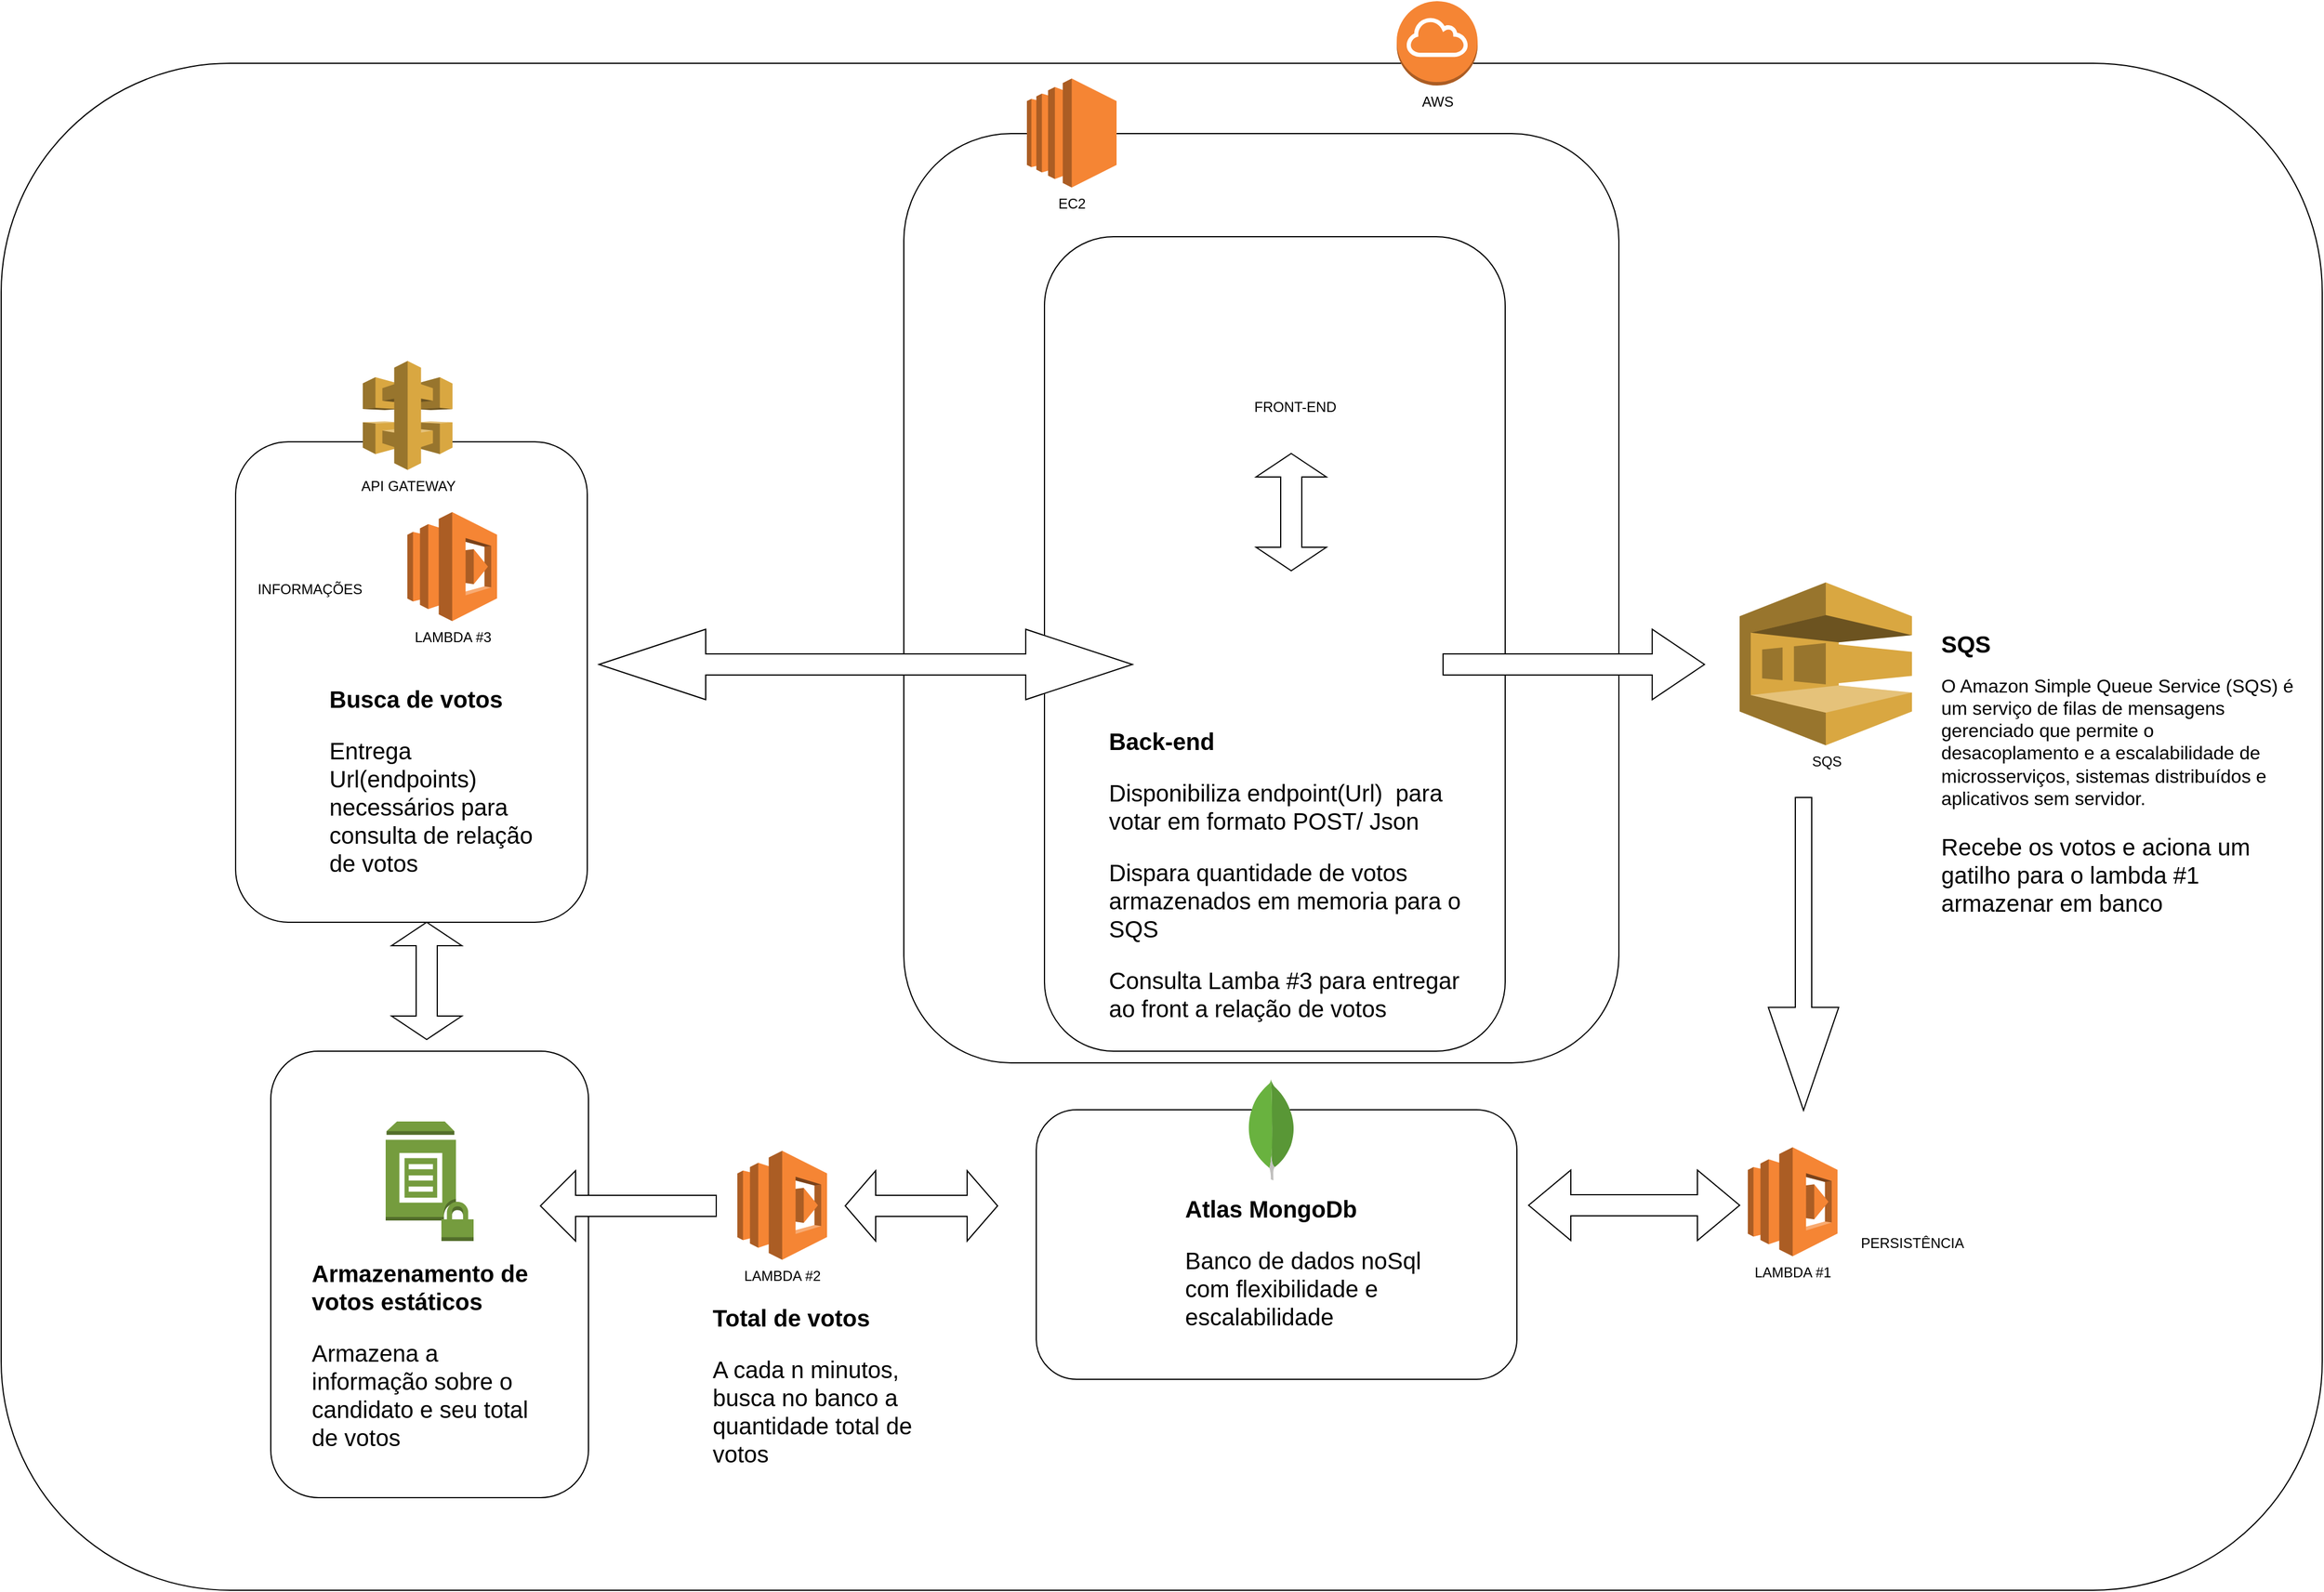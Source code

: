<mxfile version="10.6.3" type="github"><diagram name="Page-1" id="75ae5057-2f1f-a65a-41a6-c58fb5237df7"><mxGraphModel dx="3078" dy="1728" grid="1" gridSize="10" guides="1" tooltips="1" connect="1" arrows="1" fold="1" page="1" pageScale="1" pageWidth="1100" pageHeight="850" background="#ffffff" math="0" shadow="0"><root><mxCell id="0"/><mxCell id="1" parent="0"/><mxCell id="RgPWnTaLF7WgQWW5yceH-1" value="" style="rounded=1;whiteSpace=wrap;html=1;" parent="1" vertex="1"><mxGeometry x="-1200" y="7" width="1980" height="1303" as="geometry"/></mxCell><mxCell id="RgPWnTaLF7WgQWW5yceH-2" value="AWS" style="outlineConnect=0;dashed=0;verticalLabelPosition=bottom;verticalAlign=top;align=center;html=1;shape=mxgraph.aws3.internet_gateway;fillColor=#F58534;gradientColor=none;" parent="1" vertex="1"><mxGeometry x="-9.5" y="-46" width="69" height="72" as="geometry"/></mxCell><mxCell id="RgPWnTaLF7WgQWW5yceH-4" value="" style="rounded=1;whiteSpace=wrap;html=1;" parent="1" vertex="1"><mxGeometry x="-430" y="67" width="610" height="793" as="geometry"/></mxCell><mxCell id="RgPWnTaLF7WgQWW5yceH-3" value="EC2&lt;br&gt;" style="outlineConnect=0;dashed=0;verticalLabelPosition=bottom;verticalAlign=top;align=center;html=1;shape=mxgraph.aws3.ec2;fillColor=#F58534;gradientColor=none;" parent="1" vertex="1"><mxGeometry x="-325" y="20" width="76.5" height="93" as="geometry"/></mxCell><mxCell id="RgPWnTaLF7WgQWW5yceH-11" value="SQS" style="outlineConnect=0;dashed=0;verticalLabelPosition=bottom;verticalAlign=top;align=center;html=1;shape=mxgraph.aws3.sqs;fillColor=#D9A741;gradientColor=none;labelBackgroundColor=none;" parent="1" vertex="1"><mxGeometry x="283" y="450" width="147" height="139" as="geometry"/></mxCell><mxCell id="RgPWnTaLF7WgQWW5yceH-12" value="" style="shape=singleArrow;whiteSpace=wrap;html=1;labelBackgroundColor=none;arrowWidth=0.233;arrowSize=0.329;rotation=90;" parent="1" vertex="1"><mxGeometry x="204" y="737" width="267" height="60" as="geometry"/></mxCell><mxCell id="RgPWnTaLF7WgQWW5yceH-16" value="LAMBDA #1" style="outlineConnect=0;dashed=0;verticalLabelPosition=bottom;verticalAlign=top;align=center;html=1;shape=mxgraph.aws3.lambda;fillColor=#F58534;gradientColor=none;labelBackgroundColor=none;" parent="1" vertex="1"><mxGeometry x="290" y="932" width="76.5" height="93" as="geometry"/></mxCell><mxCell id="RgPWnTaLF7WgQWW5yceH-26" value="" style="shape=doubleArrow;whiteSpace=wrap;html=1;" parent="1" vertex="1"><mxGeometry x="103" y="951.5" width="180" height="60" as="geometry"/></mxCell><mxCell id="RgPWnTaLF7WgQWW5yceH-28" value="PERSISTÊNCIA&#10;&#10;" style="shape=image;imageAspect=0;aspect=fixed;verticalLabelPosition=bottom;verticalAlign=top;image=https://cdn-images-1.medium.com/max/2400/1*gViWI8dDXWcBkRdDP_CpQQ.png;labelBackgroundColor=none;labelBorderColor=none;whiteSpace=wrap;" parent="1" vertex="1"><mxGeometry x="384.5" y="963.5" width="91" height="36" as="geometry"/></mxCell><mxCell id="RgPWnTaLF7WgQWW5yceH-34" value="" style="rounded=1;whiteSpace=wrap;html=1;" parent="1" vertex="1"><mxGeometry x="-310" y="155" width="393" height="695" as="geometry"/></mxCell><mxCell id="RgPWnTaLF7WgQWW5yceH-35" value="" style="shape=image;html=1;verticalAlign=top;verticalLabelPosition=bottom;labelBackgroundColor=#ffffff;imageAspect=0;aspect=fixed;image=https://cdn4.iconfinder.com/data/icons/logos-and-brands/512/97_Docker_logo_logos-128.png" parent="1" vertex="1"><mxGeometry x="-189" y="90.5" width="128" height="128" as="geometry"/></mxCell><mxCell id="RgPWnTaLF7WgQWW5yceH-36" value="" style="rounded=1;whiteSpace=wrap;html=1;" parent="1" vertex="1"><mxGeometry x="-317" y="900" width="410" height="230" as="geometry"/></mxCell><mxCell id="RgPWnTaLF7WgQWW5yceH-9" value="FRONT-END&#10;" style="shape=image;imageAspect=0;aspect=fixed;verticalLabelPosition=bottom;verticalAlign=top;image=https://www.fullstackpython.com/img/logos/vuejs-wide.png;" parent="1" vertex="1"><mxGeometry x="-168" y="235.5" width="144" height="51" as="geometry"/></mxCell><mxCell id="RgPWnTaLF7WgQWW5yceH-20" value="" style="dashed=0;outlineConnect=0;html=1;align=center;labelPosition=center;verticalLabelPosition=bottom;verticalAlign=top;shape=mxgraph.weblogos.mongodb;labelBackgroundColor=none;" parent="1" vertex="1"><mxGeometry x="-137" y="874" width="41.2" height="86.2" as="geometry"/></mxCell><mxCell id="RgPWnTaLF7WgQWW5yceH-40" value="" style="shape=doubleArrow;direction=south;whiteSpace=wrap;html=1;labelBackgroundColor=none;" parent="1" vertex="1"><mxGeometry x="-129.5" y="340" width="60" height="100" as="geometry"/></mxCell><mxCell id="RgPWnTaLF7WgQWW5yceH-8" value="" style="shape=image;imageAspect=0;aspect=fixed;verticalLabelPosition=bottom;verticalAlign=top;image=https://cdn-images-1.medium.com/max/2400/1*gViWI8dDXWcBkRdDP_CpQQ.png;labelBackgroundColor=none;labelBorderColor=none;whiteSpace=wrap;" parent="1" vertex="1"><mxGeometry x="-210" y="476" width="221" height="87" as="geometry"/></mxCell><mxCell id="RgPWnTaLF7WgQWW5yceH-10" value="" style="shape=singleArrow;whiteSpace=wrap;html=1;labelBackgroundColor=none;" parent="1" vertex="1"><mxGeometry x="30" y="490" width="223" height="60" as="geometry"/></mxCell><mxCell id="RgPWnTaLF7WgQWW5yceH-51" value="" style="rounded=1;whiteSpace=wrap;html=1;labelBackgroundColor=none;" parent="1" vertex="1"><mxGeometry x="-1000" y="330" width="300" height="410" as="geometry"/></mxCell><mxCell id="RgPWnTaLF7WgQWW5yceH-50" value="API GATEWAY" style="outlineConnect=0;dashed=0;verticalLabelPosition=bottom;verticalAlign=top;align=center;html=1;shape=mxgraph.aws3.api_gateway;fillColor=#D9A741;gradientColor=none;labelBackgroundColor=none;" parent="1" vertex="1"><mxGeometry x="-891.5" y="261" width="76.5" height="93" as="geometry"/></mxCell><mxCell id="RgPWnTaLF7WgQWW5yceH-48" value="LAMBDA #3&lt;br&gt;" style="outlineConnect=0;dashed=0;verticalLabelPosition=bottom;verticalAlign=top;align=center;html=1;shape=mxgraph.aws3.lambda;fillColor=#F58534;gradientColor=none;labelBackgroundColor=none;" parent="1" vertex="1"><mxGeometry x="-853.5" y="390" width="76.5" height="93" as="geometry"/></mxCell><mxCell id="RgPWnTaLF7WgQWW5yceH-49" value="INFORMAÇÕES&#10;" style="shape=image;imageAspect=0;aspect=fixed;verticalLabelPosition=bottom;verticalAlign=top;image=https://cdn-images-1.medium.com/max/2400/1*gViWI8dDXWcBkRdDP_CpQQ.png;labelBackgroundColor=none;labelBorderColor=none;whiteSpace=wrap;" parent="1" vertex="1"><mxGeometry x="-982.5" y="406" width="91" height="36" as="geometry"/></mxCell><mxCell id="RgPWnTaLF7WgQWW5yceH-57" value="" style="shape=doubleArrow;whiteSpace=wrap;html=1;" parent="1" vertex="1"><mxGeometry x="-690" y="490" width="455" height="60" as="geometry"/></mxCell><mxCell id="bPVbAVGxT-dvNsAfqX5w-3" value="" style="rounded=1;whiteSpace=wrap;html=1;labelBackgroundColor=none;" parent="1" vertex="1"><mxGeometry x="-970" y="850" width="271" height="381" as="geometry"/></mxCell><mxCell id="bPVbAVGxT-dvNsAfqX5w-5" value="" style="shape=doubleArrow;direction=south;whiteSpace=wrap;html=1;" parent="1" vertex="1"><mxGeometry x="-867" y="740" width="60" height="100" as="geometry"/></mxCell><mxCell id="bPVbAVGxT-dvNsAfqX5w-6" value="" style="outlineConnect=0;dashed=0;verticalLabelPosition=bottom;verticalAlign=top;align=center;html=1;shape=mxgraph.aws3.parameter_store;fillColor=#759C3E;gradientColor=none;" parent="1" vertex="1"><mxGeometry x="-872" y="910" width="75" height="102" as="geometry"/></mxCell><mxCell id="bPVbAVGxT-dvNsAfqX5w-7" value="LAMBDA #2&lt;br&gt;&lt;br&gt;" style="outlineConnect=0;dashed=0;verticalLabelPosition=bottom;verticalAlign=top;align=center;html=1;shape=mxgraph.aws3.lambda;fillColor=#F58534;gradientColor=none;labelBackgroundColor=none;" parent="1" vertex="1"><mxGeometry x="-572" y="935" width="76.5" height="93" as="geometry"/></mxCell><mxCell id="bPVbAVGxT-dvNsAfqX5w-8" value="" style="shape=doubleArrow;whiteSpace=wrap;html=1;" parent="1" vertex="1"><mxGeometry x="-480" y="952" width="130" height="60" as="geometry"/></mxCell><mxCell id="bPVbAVGxT-dvNsAfqX5w-10" value="" style="shape=image;imageAspect=0;aspect=fixed;verticalLabelPosition=bottom;verticalAlign=top;image=https://cdn-images-1.medium.com/max/2400/1*gViWI8dDXWcBkRdDP_CpQQ.png;labelBackgroundColor=none;labelBorderColor=none;whiteSpace=wrap;" parent="1" vertex="1"><mxGeometry x="-579.5" y="874" width="91" height="36" as="geometry"/></mxCell><mxCell id="bPVbAVGxT-dvNsAfqX5w-12" value="&lt;h1 style=&quot;font-size: 20px&quot;&gt;Total de votos&lt;/h1&gt;&lt;p style=&quot;font-size: 20px&quot;&gt;&lt;font style=&quot;font-size: 20px&quot;&gt;A cada n minutos, busca no banco a quantidade total de votos&lt;/font&gt;&lt;br&gt;&lt;/p&gt;" style="text;html=1;strokeColor=none;fillColor=none;spacing=5;spacingTop=-20;whiteSpace=wrap;overflow=hidden;rounded=0;" parent="1" vertex="1"><mxGeometry x="-598.5" y="1063" width="181" height="160" as="geometry"/></mxCell><mxCell id="bPVbAVGxT-dvNsAfqX5w-13" value="&lt;h1 style=&quot;font-size: 20px&quot;&gt;Armazenamento de votos estáticos&lt;/h1&gt;&lt;p style=&quot;font-size: 20px&quot;&gt;&lt;font style=&quot;font-size: 20px&quot;&gt;Armazena a informação sobre o candidato e seu total de votos&lt;/font&gt;&lt;br&gt;&lt;/p&gt;" style="text;html=1;strokeColor=none;fillColor=none;spacing=5;spacingTop=-20;whiteSpace=wrap;overflow=hidden;rounded=0;" parent="1" vertex="1"><mxGeometry x="-940" y="1025" width="216" height="185" as="geometry"/></mxCell><mxCell id="bPVbAVGxT-dvNsAfqX5w-14" value="&lt;h1 style=&quot;font-size: 20px&quot;&gt;Busca de votos&lt;/h1&gt;&lt;p style=&quot;font-size: 20px&quot;&gt;&lt;font style=&quot;font-size: 20px&quot;&gt;Entrega Url(endpoints) necessários para consulta de relação de votos&lt;/font&gt;&lt;br&gt;&lt;/p&gt;" style="text;html=1;strokeColor=none;fillColor=none;spacing=5;spacingTop=-20;whiteSpace=wrap;overflow=hidden;rounded=0;" parent="1" vertex="1"><mxGeometry x="-925" y="535" width="185" height="175" as="geometry"/></mxCell><mxCell id="bPVbAVGxT-dvNsAfqX5w-16" value="&lt;h1 style=&quot;font-size: 20px&quot;&gt;Back-end&lt;/h1&gt;&lt;p style=&quot;font-size: 20px&quot;&gt;Disponibiliza endpoint(Url)&amp;nbsp; para votar em formato POST/ Json&lt;/p&gt;&lt;p style=&quot;font-size: 20px&quot;&gt;Dispara quantidade de votos armazenados em memoria para o SQS&lt;/p&gt;&lt;p style=&quot;font-size: 20px&quot;&gt;Consulta Lamba #3 para entregar ao front a relação de votos&lt;/p&gt;" style="text;html=1;strokeColor=none;fillColor=none;spacing=5;spacingTop=-20;whiteSpace=wrap;overflow=hidden;rounded=0;" parent="1" vertex="1"><mxGeometry x="-260" y="571" width="310" height="269" as="geometry"/></mxCell><mxCell id="bPVbAVGxT-dvNsAfqX5w-18" value="&lt;h1 style=&quot;font-size: 20px&quot;&gt;Atlas MongoDb&lt;/h1&gt;&lt;p style=&quot;font-size: 20px&quot;&gt;Banco de dados noSql com flexibilidade e escalabilidade&amp;nbsp;&amp;nbsp;&lt;/p&gt;" style="text;html=1;strokeColor=none;fillColor=none;spacing=5;spacingTop=-20;whiteSpace=wrap;overflow=hidden;rounded=0;" parent="1" vertex="1"><mxGeometry x="-195" y="970" width="236" height="160" as="geometry"/></mxCell><mxCell id="bPVbAVGxT-dvNsAfqX5w-19" value="&lt;h1 style=&quot;font-size: 20px&quot;&gt;SQS&lt;/h1&gt;&lt;p&gt;&lt;font style=&quot;font-size: 16px&quot;&gt;O Amazon Simple Queue Service (SQS) é um serviço de filas de mensagens gerenciado que permite o desacoplamento e a escalabilidade de microsserviços, sistemas distribuídos e aplicativos sem servidor.&lt;/font&gt;&lt;br&gt;&lt;/p&gt;&lt;p style=&quot;font-size: 20px&quot;&gt;Recebe os votos e aciona um gatilho para o lambda #1 armazenar em banco&lt;/p&gt;" style="text;html=1;strokeColor=none;fillColor=none;spacing=5;spacingTop=-20;whiteSpace=wrap;overflow=hidden;rounded=0;" parent="1" vertex="1"><mxGeometry x="450" y="488" width="310" height="269" as="geometry"/></mxCell><mxCell id="NYMTj2RbG7eTK7-ZDxpx-1" value="" style="shape=singleArrow;direction=west;whiteSpace=wrap;html=1;" vertex="1" parent="1"><mxGeometry x="-740" y="952" width="150" height="60" as="geometry"/></mxCell></root></mxGraphModel></diagram></mxfile>